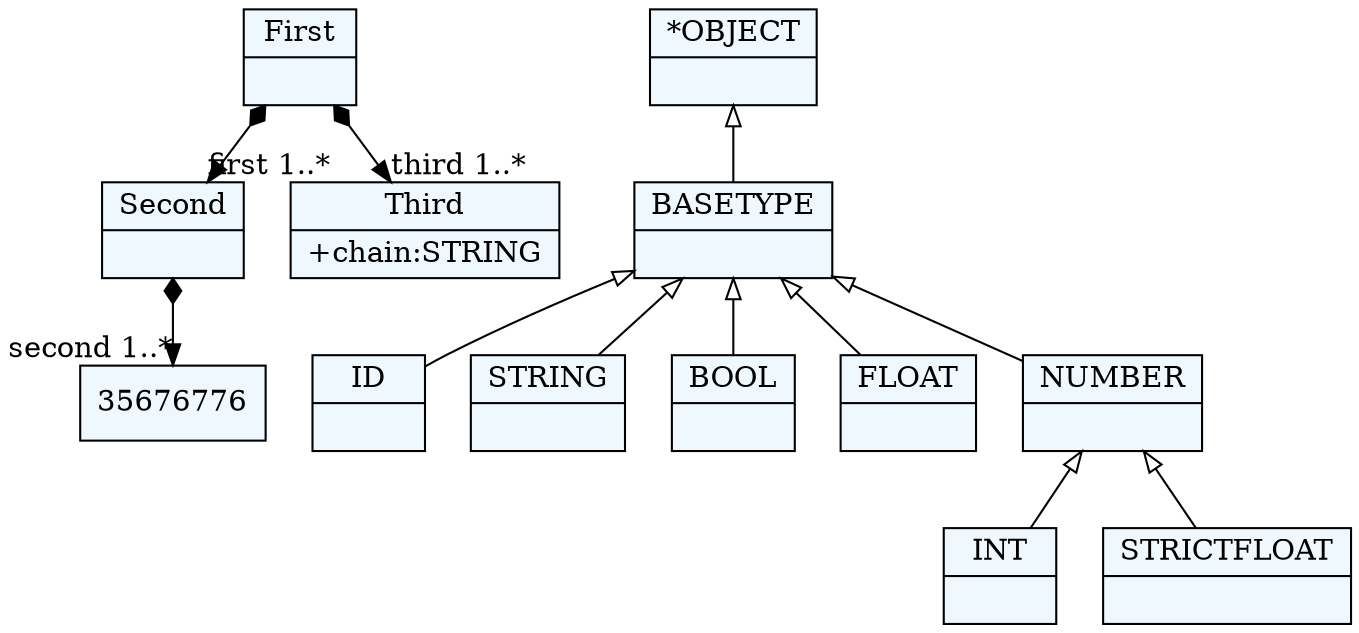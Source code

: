 
    digraph xtext {
    fontname = "Bitstream Vera Sans"
    fontsize = 8
    node[
        shape=record,
        style=filled,
        fillcolor=aliceblue
    ]
    nodesep = 0.3
    edge[dir=black,arrowtail=empty]


35692568 -> 35684376[arrowtail=diamond, dir=both, headlabel="first 1..*"]
35692568 -> 35698104[arrowtail=diamond, dir=both, headlabel="third 1..*"]
35692568[ label="{First|}"]

35698104[ label="{Third|+chain:STRING\l}"]

35655608[ label="{ID|}"]

35661576[ label="{STRING|}"]

35667112[ label="{BOOL|}"]

35627560[ label="{INT|}"]

35593736[ label="{FLOAT|}"]

35104328[ label="{STRICTFLOAT|}"]

35625496[ label="{NUMBER|}"]
35625496 -> 35104328 [dir=back]
35625496 -> 35627560 [dir=back]

35659576[ label="{BASETYPE|}"]
35659576 -> 35625496 [dir=back]
35659576 -> 35593736 [dir=back]
35659576 -> 35667112 [dir=back]
35659576 -> 35655608 [dir=back]
35659576 -> 35661576 [dir=back]

35650600[ label="{*OBJECT|}"]
35650600 -> 35659576 [dir=back]

35684376 -> 35676776[arrowtail=diamond, dir=both, headlabel="second 1..*"]
35684376[ label="{Second|}"]


}
